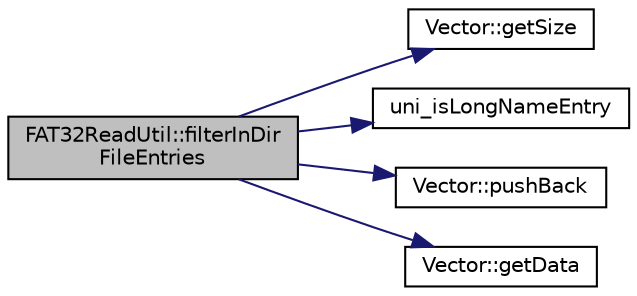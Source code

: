 digraph "FAT32ReadUtil::filterInDirFileEntries"
{
  edge [fontname="Helvetica",fontsize="10",labelfontname="Helvetica",labelfontsize="10"];
  node [fontname="Helvetica",fontsize="10",shape=record];
  rankdir="LR";
  Node0 [label="FAT32ReadUtil::filterInDir\lFileEntries",height=0.2,width=0.4,color="black", fillcolor="grey75", style="filled", fontcolor="black"];
  Node0 -> Node1 [color="midnightblue",fontsize="10",style="solid",fontname="Helvetica"];
  Node1 [label="Vector::getSize",height=0.2,width=0.4,color="black", fillcolor="white", style="filled",URL="$d5/db2/class_vector.html#afb849f7ed7b5bc30b29679a0ace9f7c1"];
  Node0 -> Node2 [color="midnightblue",fontsize="10",style="solid",fontname="Helvetica"];
  Node2 [label="uni_isLongNameEntry",height=0.2,width=0.4,color="black", fillcolor="white", style="filled",URL="$d9/de5/_f_a_t_dir_entry_8h.html#a324e20696bbbf8fa655bcea7b4ee6b68"];
  Node0 -> Node3 [color="midnightblue",fontsize="10",style="solid",fontname="Helvetica"];
  Node3 [label="Vector::pushBack",height=0.2,width=0.4,color="black", fillcolor="white", style="filled",URL="$d5/db2/class_vector.html#a9f2e76bed89ae88c391c5cd22c6c7b56"];
  Node0 -> Node4 [color="midnightblue",fontsize="10",style="solid",fontname="Helvetica"];
  Node4 [label="Vector::getData",height=0.2,width=0.4,color="black", fillcolor="white", style="filled",URL="$d5/db2/class_vector.html#ad4ab3c154a8408f62e3b1d24fc140a80"];
}
